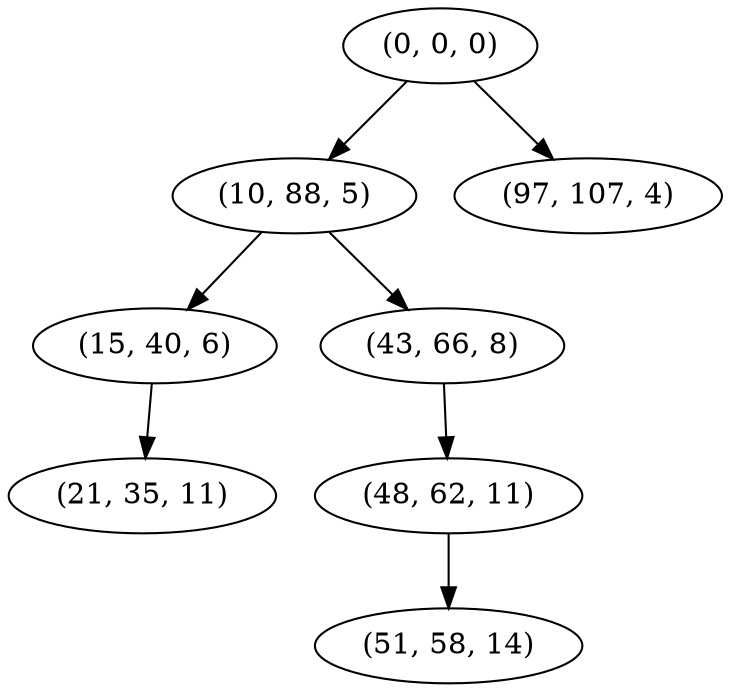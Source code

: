 digraph tree {
    "(0, 0, 0)";
    "(10, 88, 5)";
    "(15, 40, 6)";
    "(21, 35, 11)";
    "(43, 66, 8)";
    "(48, 62, 11)";
    "(51, 58, 14)";
    "(97, 107, 4)";
    "(0, 0, 0)" -> "(10, 88, 5)";
    "(0, 0, 0)" -> "(97, 107, 4)";
    "(10, 88, 5)" -> "(15, 40, 6)";
    "(10, 88, 5)" -> "(43, 66, 8)";
    "(15, 40, 6)" -> "(21, 35, 11)";
    "(43, 66, 8)" -> "(48, 62, 11)";
    "(48, 62, 11)" -> "(51, 58, 14)";
}
